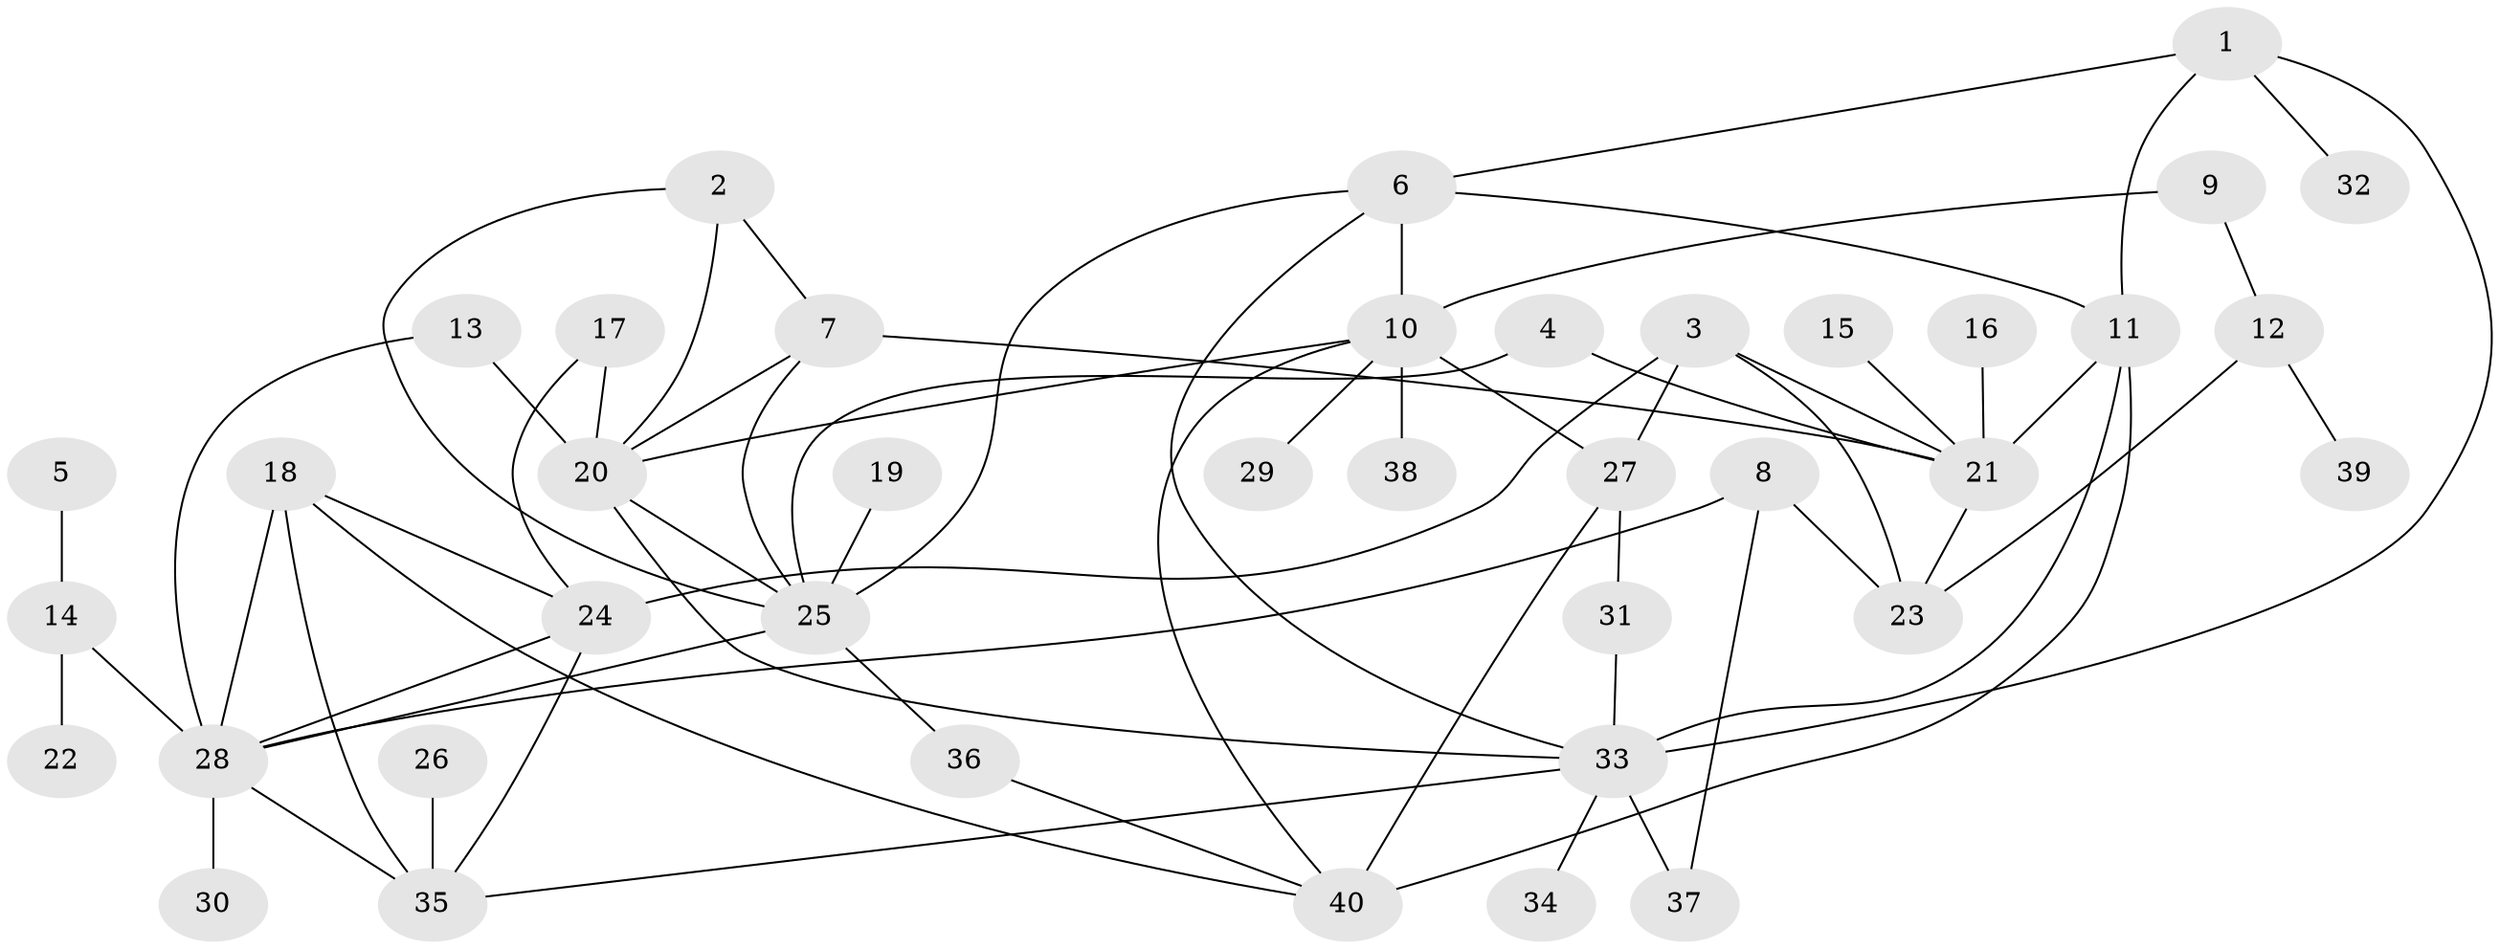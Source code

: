 // original degree distribution, {10: 0.05, 7: 0.05, 6: 0.0625, 8: 0.025, 4: 0.075, 3: 0.025, 5: 0.0125, 1: 0.4875, 2: 0.2125}
// Generated by graph-tools (version 1.1) at 2025/02/03/09/25 03:02:48]
// undirected, 40 vertices, 66 edges
graph export_dot {
graph [start="1"]
  node [color=gray90,style=filled];
  1;
  2;
  3;
  4;
  5;
  6;
  7;
  8;
  9;
  10;
  11;
  12;
  13;
  14;
  15;
  16;
  17;
  18;
  19;
  20;
  21;
  22;
  23;
  24;
  25;
  26;
  27;
  28;
  29;
  30;
  31;
  32;
  33;
  34;
  35;
  36;
  37;
  38;
  39;
  40;
  1 -- 6 [weight=1.0];
  1 -- 11 [weight=1.0];
  1 -- 32 [weight=1.0];
  1 -- 33 [weight=1.0];
  2 -- 7 [weight=1.0];
  2 -- 20 [weight=1.0];
  2 -- 25 [weight=1.0];
  3 -- 21 [weight=2.0];
  3 -- 23 [weight=2.0];
  3 -- 24 [weight=1.0];
  3 -- 27 [weight=1.0];
  4 -- 21 [weight=1.0];
  4 -- 25 [weight=1.0];
  5 -- 14 [weight=1.0];
  6 -- 10 [weight=1.0];
  6 -- 11 [weight=1.0];
  6 -- 25 [weight=1.0];
  6 -- 33 [weight=1.0];
  7 -- 20 [weight=1.0];
  7 -- 21 [weight=1.0];
  7 -- 25 [weight=1.0];
  8 -- 23 [weight=1.0];
  8 -- 28 [weight=1.0];
  8 -- 37 [weight=1.0];
  9 -- 10 [weight=1.0];
  9 -- 12 [weight=1.0];
  10 -- 20 [weight=1.0];
  10 -- 27 [weight=2.0];
  10 -- 29 [weight=1.0];
  10 -- 38 [weight=1.0];
  10 -- 40 [weight=1.0];
  11 -- 21 [weight=1.0];
  11 -- 33 [weight=1.0];
  11 -- 40 [weight=1.0];
  12 -- 23 [weight=1.0];
  12 -- 39 [weight=1.0];
  13 -- 20 [weight=1.0];
  13 -- 28 [weight=1.0];
  14 -- 22 [weight=1.0];
  14 -- 28 [weight=1.0];
  15 -- 21 [weight=1.0];
  16 -- 21 [weight=1.0];
  17 -- 20 [weight=1.0];
  17 -- 24 [weight=1.0];
  18 -- 24 [weight=1.0];
  18 -- 28 [weight=1.0];
  18 -- 35 [weight=1.0];
  18 -- 40 [weight=1.0];
  19 -- 25 [weight=1.0];
  20 -- 25 [weight=1.0];
  20 -- 33 [weight=1.0];
  21 -- 23 [weight=1.0];
  24 -- 28 [weight=1.0];
  24 -- 35 [weight=1.0];
  25 -- 28 [weight=1.0];
  25 -- 36 [weight=1.0];
  26 -- 35 [weight=1.0];
  27 -- 31 [weight=1.0];
  27 -- 40 [weight=2.0];
  28 -- 30 [weight=1.0];
  28 -- 35 [weight=1.0];
  31 -- 33 [weight=1.0];
  33 -- 34 [weight=1.0];
  33 -- 35 [weight=1.0];
  33 -- 37 [weight=2.0];
  36 -- 40 [weight=1.0];
}
